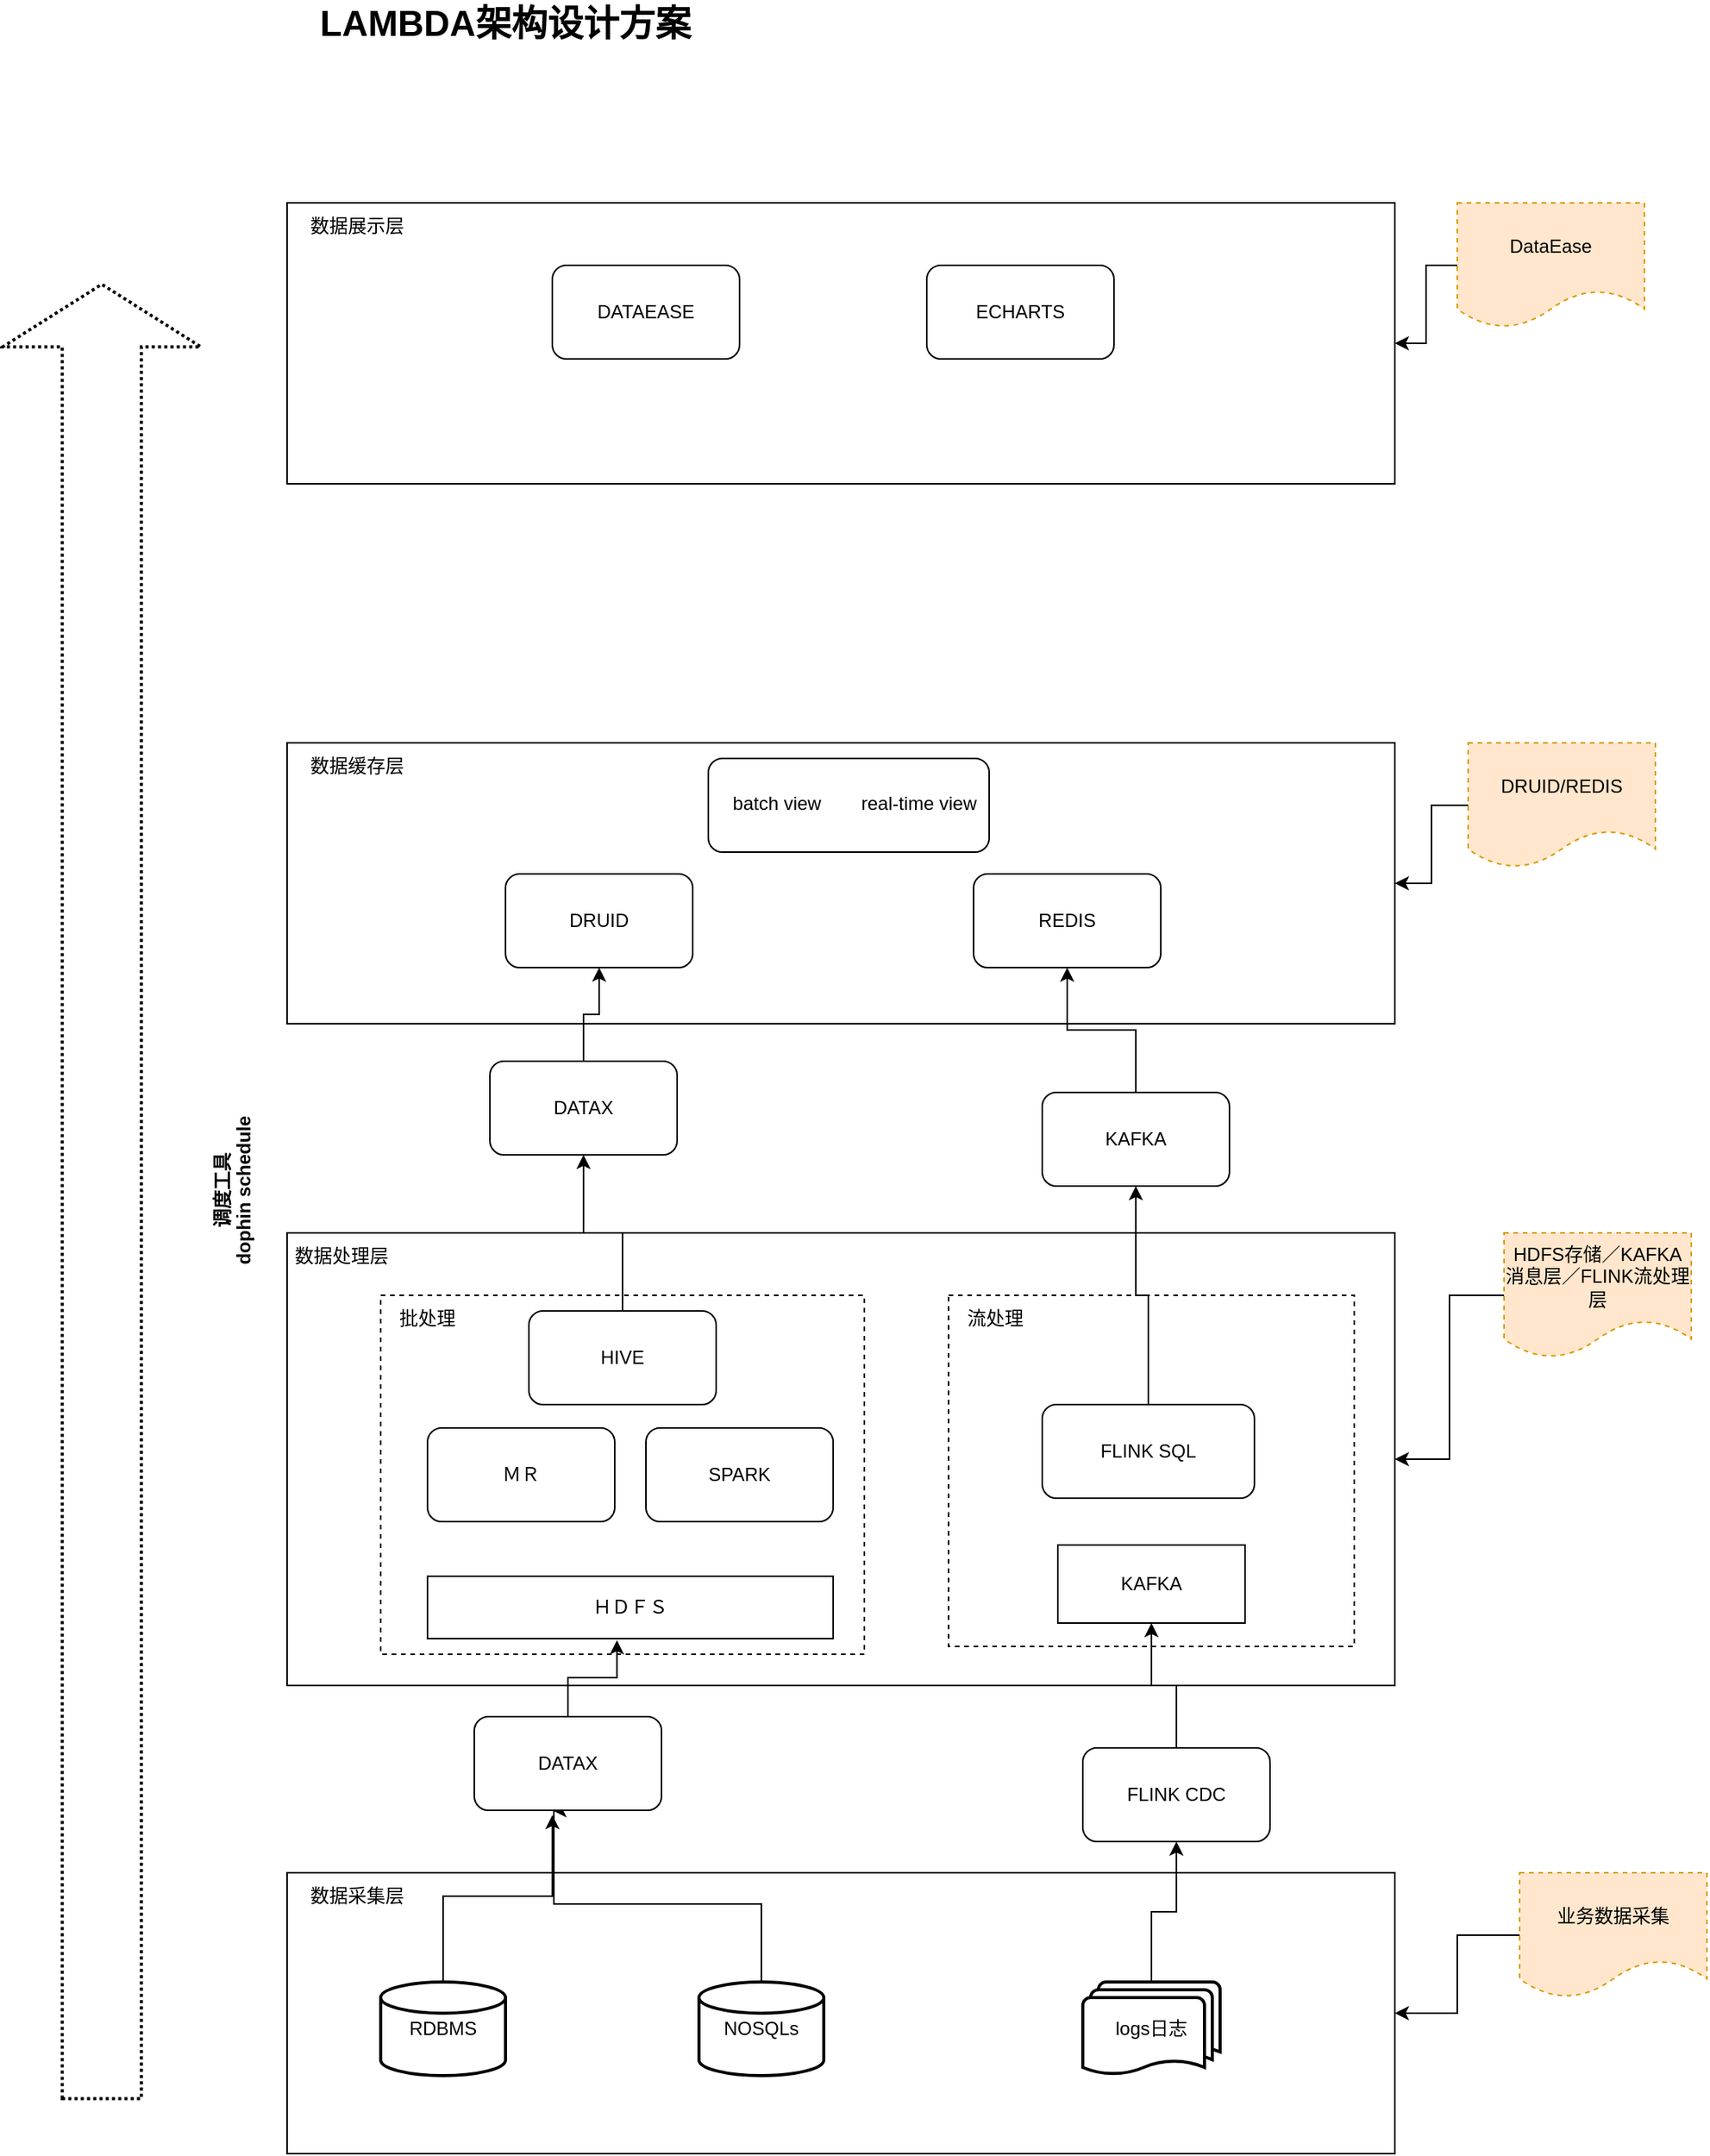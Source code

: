 <mxfile version="24.0.0" type="github" pages="3">
  <diagram name="labmda架构" id="hacYPbp8Z5PB7qih_abq">
    <mxGraphModel dx="2893" dy="2314" grid="1" gridSize="10" guides="1" tooltips="1" connect="1" arrows="1" fold="1" page="1" pageScale="1" pageWidth="827" pageHeight="1169" math="0" shadow="0">
      <root>
        <mxCell id="0" />
        <mxCell id="1" parent="0" />
        <mxCell id="uAm6pVi8uM0xlMwpX-Ed-3" value="" style="rounded=0;whiteSpace=wrap;html=1;" parent="1" vertex="1">
          <mxGeometry x="70" y="140" width="710" height="180" as="geometry" />
        </mxCell>
        <mxCell id="uAm6pVi8uM0xlMwpX-Ed-4" value="数据采集层" style="text;html=1;strokeColor=none;fillColor=none;align=center;verticalAlign=middle;whiteSpace=wrap;rounded=0;" parent="1" vertex="1">
          <mxGeometry x="70" y="140" width="90" height="30" as="geometry" />
        </mxCell>
        <mxCell id="uAm6pVi8uM0xlMwpX-Ed-5" value="" style="rounded=0;whiteSpace=wrap;html=1;" parent="1" vertex="1">
          <mxGeometry x="70" y="-270" width="710" height="290" as="geometry" />
        </mxCell>
        <mxCell id="uAm6pVi8uM0xlMwpX-Ed-6" value="数据处理层" style="text;html=1;strokeColor=none;fillColor=none;align=center;verticalAlign=middle;whiteSpace=wrap;rounded=0;" parent="1" vertex="1">
          <mxGeometry x="40" y="-270" width="130" height="30" as="geometry" />
        </mxCell>
        <mxCell id="uAm6pVi8uM0xlMwpX-Ed-7" value="" style="rounded=0;whiteSpace=wrap;html=1;" parent="1" vertex="1">
          <mxGeometry x="70" y="-584" width="710" height="180" as="geometry" />
        </mxCell>
        <mxCell id="uAm6pVi8uM0xlMwpX-Ed-8" value="数据缓存层" style="text;html=1;strokeColor=none;fillColor=none;align=center;verticalAlign=middle;whiteSpace=wrap;rounded=0;" parent="1" vertex="1">
          <mxGeometry x="70" y="-584" width="90" height="30" as="geometry" />
        </mxCell>
        <mxCell id="uAm6pVi8uM0xlMwpX-Ed-9" value="" style="rounded=0;whiteSpace=wrap;html=1;" parent="1" vertex="1">
          <mxGeometry x="70" y="-930" width="710" height="180" as="geometry" />
        </mxCell>
        <mxCell id="uAm6pVi8uM0xlMwpX-Ed-10" value="数据展示层" style="text;html=1;strokeColor=none;fillColor=none;align=center;verticalAlign=middle;whiteSpace=wrap;rounded=0;" parent="1" vertex="1">
          <mxGeometry x="70" y="-930" width="90" height="30" as="geometry" />
        </mxCell>
        <mxCell id="uAm6pVi8uM0xlMwpX-Ed-11" value="RDBMS" style="strokeWidth=2;html=1;shape=mxgraph.flowchart.database;whiteSpace=wrap;" parent="1" vertex="1">
          <mxGeometry x="130" y="210" width="80" height="60" as="geometry" />
        </mxCell>
        <mxCell id="uAm6pVi8uM0xlMwpX-Ed-27" style="edgeStyle=orthogonalEdgeStyle;rounded=0;orthogonalLoop=1;jettySize=auto;html=1;" parent="1" source="uAm6pVi8uM0xlMwpX-Ed-12" edge="1">
          <mxGeometry relative="1" as="geometry">
            <mxPoint x="240" y="100" as="targetPoint" />
            <Array as="points">
              <mxPoint x="374" y="160" />
              <mxPoint x="241" y="160" />
            </Array>
          </mxGeometry>
        </mxCell>
        <mxCell id="uAm6pVi8uM0xlMwpX-Ed-12" value="NOSQLs" style="strokeWidth=2;html=1;shape=mxgraph.flowchart.database;whiteSpace=wrap;" parent="1" vertex="1">
          <mxGeometry x="334" y="210" width="80" height="60" as="geometry" />
        </mxCell>
        <mxCell id="uAm6pVi8uM0xlMwpX-Ed-38" style="edgeStyle=orthogonalEdgeStyle;rounded=0;orthogonalLoop=1;jettySize=auto;html=1;entryX=0.5;entryY=1;entryDx=0;entryDy=0;" parent="1" source="uAm6pVi8uM0xlMwpX-Ed-14" target="uAm6pVi8uM0xlMwpX-Ed-37" edge="1">
          <mxGeometry relative="1" as="geometry" />
        </mxCell>
        <mxCell id="uAm6pVi8uM0xlMwpX-Ed-14" value="logs日志" style="strokeWidth=2;html=1;shape=mxgraph.flowchart.multi-document;whiteSpace=wrap;" parent="1" vertex="1">
          <mxGeometry x="580" y="210" width="88" height="60" as="geometry" />
        </mxCell>
        <mxCell id="uAm6pVi8uM0xlMwpX-Ed-16" value="" style="edgeStyle=orthogonalEdgeStyle;rounded=0;orthogonalLoop=1;jettySize=auto;html=1;" parent="1" source="uAm6pVi8uM0xlMwpX-Ed-15" target="uAm6pVi8uM0xlMwpX-Ed-3" edge="1">
          <mxGeometry relative="1" as="geometry" />
        </mxCell>
        <mxCell id="uAm6pVi8uM0xlMwpX-Ed-15" value="业务数据采集" style="shape=document;whiteSpace=wrap;html=1;boundedLbl=1;fillColor=#ffe6cc;strokeColor=#d79b00;dashed=1;" parent="1" vertex="1">
          <mxGeometry x="860" y="140" width="120" height="80" as="geometry" />
        </mxCell>
        <mxCell id="uAm6pVi8uM0xlMwpX-Ed-18" value="" style="edgeStyle=orthogonalEdgeStyle;rounded=0;orthogonalLoop=1;jettySize=auto;html=1;" parent="1" source="uAm6pVi8uM0xlMwpX-Ed-17" target="uAm6pVi8uM0xlMwpX-Ed-5" edge="1">
          <mxGeometry relative="1" as="geometry" />
        </mxCell>
        <mxCell id="uAm6pVi8uM0xlMwpX-Ed-17" value="HDFS存储／KAFKA消息层／FLINK流处理层" style="shape=document;whiteSpace=wrap;html=1;boundedLbl=1;fillColor=#ffe6cc;strokeColor=#d79b00;dashed=1;" parent="1" vertex="1">
          <mxGeometry x="850" y="-270" width="120" height="80" as="geometry" />
        </mxCell>
        <mxCell id="uAm6pVi8uM0xlMwpX-Ed-20" value="" style="edgeStyle=orthogonalEdgeStyle;rounded=0;orthogonalLoop=1;jettySize=auto;html=1;" parent="1" source="uAm6pVi8uM0xlMwpX-Ed-19" target="uAm6pVi8uM0xlMwpX-Ed-7" edge="1">
          <mxGeometry relative="1" as="geometry" />
        </mxCell>
        <mxCell id="uAm6pVi8uM0xlMwpX-Ed-19" value="DRUID/REDIS" style="shape=document;whiteSpace=wrap;html=1;boundedLbl=1;fillColor=#ffe6cc;strokeColor=#d79b00;dashed=1;" parent="1" vertex="1">
          <mxGeometry x="827" y="-584" width="120" height="80" as="geometry" />
        </mxCell>
        <mxCell id="uAm6pVi8uM0xlMwpX-Ed-22" value="" style="edgeStyle=orthogonalEdgeStyle;rounded=0;orthogonalLoop=1;jettySize=auto;html=1;" parent="1" source="uAm6pVi8uM0xlMwpX-Ed-21" target="uAm6pVi8uM0xlMwpX-Ed-9" edge="1">
          <mxGeometry relative="1" as="geometry" />
        </mxCell>
        <mxCell id="uAm6pVi8uM0xlMwpX-Ed-21" value="DataEase" style="shape=document;whiteSpace=wrap;html=1;boundedLbl=1;fillColor=#ffe6cc;strokeColor=#d79b00;dashed=1;" parent="1" vertex="1">
          <mxGeometry x="820" y="-930" width="120" height="80" as="geometry" />
        </mxCell>
        <mxCell id="uAm6pVi8uM0xlMwpX-Ed-24" value="DATAX" style="rounded=1;whiteSpace=wrap;html=1;" parent="1" vertex="1">
          <mxGeometry x="190" y="40" width="120" height="60" as="geometry" />
        </mxCell>
        <mxCell id="uAm6pVi8uM0xlMwpX-Ed-26" style="edgeStyle=orthogonalEdgeStyle;rounded=0;orthogonalLoop=1;jettySize=auto;html=1;entryX=0.417;entryY=1.05;entryDx=0;entryDy=0;entryPerimeter=0;" parent="1" source="uAm6pVi8uM0xlMwpX-Ed-11" target="uAm6pVi8uM0xlMwpX-Ed-24" edge="1">
          <mxGeometry relative="1" as="geometry" />
        </mxCell>
        <mxCell id="uAm6pVi8uM0xlMwpX-Ed-29" value="" style="rounded=0;whiteSpace=wrap;html=1;dashed=1;" parent="1" vertex="1">
          <mxGeometry x="130" y="-230" width="310" height="230" as="geometry" />
        </mxCell>
        <mxCell id="uAm6pVi8uM0xlMwpX-Ed-30" value="批处理" style="text;html=1;strokeColor=none;fillColor=none;align=center;verticalAlign=middle;whiteSpace=wrap;rounded=0;" parent="1" vertex="1">
          <mxGeometry x="130" y="-230" width="60" height="30" as="geometry" />
        </mxCell>
        <mxCell id="uAm6pVi8uM0xlMwpX-Ed-31" value="" style="rounded=0;whiteSpace=wrap;html=1;dashed=1;" parent="1" vertex="1">
          <mxGeometry x="494" y="-230" width="260" height="225" as="geometry" />
        </mxCell>
        <mxCell id="uAm6pVi8uM0xlMwpX-Ed-32" value="流处理" style="text;html=1;strokeColor=none;fillColor=none;align=center;verticalAlign=middle;whiteSpace=wrap;rounded=0;" parent="1" vertex="1">
          <mxGeometry x="494" y="-230" width="60" height="30" as="geometry" />
        </mxCell>
        <mxCell id="uAm6pVi8uM0xlMwpX-Ed-33" value="ＨＤＦＳ" style="rounded=0;whiteSpace=wrap;html=1;" parent="1" vertex="1">
          <mxGeometry x="160" y="-50" width="260" height="40" as="geometry" />
        </mxCell>
        <mxCell id="uAm6pVi8uM0xlMwpX-Ed-34" value="ＭＲ" style="rounded=1;whiteSpace=wrap;html=1;" parent="1" vertex="1">
          <mxGeometry x="160" y="-145" width="120" height="60" as="geometry" />
        </mxCell>
        <mxCell id="uAm6pVi8uM0xlMwpX-Ed-35" value="SPARK" style="rounded=1;whiteSpace=wrap;html=1;" parent="1" vertex="1">
          <mxGeometry x="300" y="-145" width="120" height="60" as="geometry" />
        </mxCell>
        <mxCell id="uAm6pVi8uM0xlMwpX-Ed-36" style="edgeStyle=orthogonalEdgeStyle;rounded=0;orthogonalLoop=1;jettySize=auto;html=1;entryX=0.467;entryY=1.025;entryDx=0;entryDy=0;entryPerimeter=0;" parent="1" source="uAm6pVi8uM0xlMwpX-Ed-24" target="uAm6pVi8uM0xlMwpX-Ed-33" edge="1">
          <mxGeometry relative="1" as="geometry" />
        </mxCell>
        <mxCell id="uAm6pVi8uM0xlMwpX-Ed-40" style="edgeStyle=orthogonalEdgeStyle;rounded=0;orthogonalLoop=1;jettySize=auto;html=1;" parent="1" source="uAm6pVi8uM0xlMwpX-Ed-37" target="uAm6pVi8uM0xlMwpX-Ed-39" edge="1">
          <mxGeometry relative="1" as="geometry" />
        </mxCell>
        <mxCell id="uAm6pVi8uM0xlMwpX-Ed-37" value="FLINK CDC" style="rounded=1;whiteSpace=wrap;html=1;" parent="1" vertex="1">
          <mxGeometry x="580" y="60" width="120" height="60" as="geometry" />
        </mxCell>
        <mxCell id="uAm6pVi8uM0xlMwpX-Ed-39" value="KAFKA" style="rounded=0;whiteSpace=wrap;html=1;" parent="1" vertex="1">
          <mxGeometry x="564" y="-70" width="120" height="50" as="geometry" />
        </mxCell>
        <mxCell id="uAm6pVi8uM0xlMwpX-Ed-52" style="edgeStyle=orthogonalEdgeStyle;rounded=0;orthogonalLoop=1;jettySize=auto;html=1;entryX=0.5;entryY=1;entryDx=0;entryDy=0;" parent="1" source="uAm6pVi8uM0xlMwpX-Ed-42" target="uAm6pVi8uM0xlMwpX-Ed-51" edge="1">
          <mxGeometry relative="1" as="geometry" />
        </mxCell>
        <mxCell id="uAm6pVi8uM0xlMwpX-Ed-42" value="FLINK SQL" style="rounded=1;whiteSpace=wrap;html=1;" parent="1" vertex="1">
          <mxGeometry x="554" y="-160" width="136" height="60" as="geometry" />
        </mxCell>
        <mxCell id="uAm6pVi8uM0xlMwpX-Ed-43" value="LAMBDA架构设计方案" style="text;html=1;strokeColor=none;fillColor=none;align=center;verticalAlign=middle;whiteSpace=wrap;rounded=0;fontSize=23;fontStyle=1" parent="1" vertex="1">
          <mxGeometry x="70" y="-1060" width="280" height="30" as="geometry" />
        </mxCell>
        <mxCell id="uAm6pVi8uM0xlMwpX-Ed-45" value="&lt;b&gt;调度工具&lt;br&gt;dophin schedule&lt;/b&gt;" style="verticalLabelPosition=bottom;verticalAlign=top;html=1;strokeWidth=2;shape=mxgraph.arrows2.arrow;dy=0.6;dx=40;notch=0;rotation=-90;dashed=1;dashPattern=1 1;" parent="1" vertex="1">
          <mxGeometry x="-630" y="-360" width="1162.5" height="126.88" as="geometry" />
        </mxCell>
        <mxCell id="uAm6pVi8uM0xlMwpX-Ed-55" style="edgeStyle=orthogonalEdgeStyle;rounded=0;orthogonalLoop=1;jettySize=auto;html=1;entryX=0.5;entryY=1;entryDx=0;entryDy=0;" parent="1" source="uAm6pVi8uM0xlMwpX-Ed-46" target="uAm6pVi8uM0xlMwpX-Ed-54" edge="1">
          <mxGeometry relative="1" as="geometry" />
        </mxCell>
        <mxCell id="uAm6pVi8uM0xlMwpX-Ed-46" value="HIVE" style="rounded=1;whiteSpace=wrap;html=1;" parent="1" vertex="1">
          <mxGeometry x="225" y="-220" width="120" height="60" as="geometry" />
        </mxCell>
        <mxCell id="uAm6pVi8uM0xlMwpX-Ed-47" value="DRUID" style="rounded=1;whiteSpace=wrap;html=1;" parent="1" vertex="1">
          <mxGeometry x="210" y="-500" width="120" height="60" as="geometry" />
        </mxCell>
        <mxCell id="uAm6pVi8uM0xlMwpX-Ed-48" value="REDIS" style="rounded=1;whiteSpace=wrap;html=1;" parent="1" vertex="1">
          <mxGeometry x="510" y="-500" width="120" height="60" as="geometry" />
        </mxCell>
        <mxCell id="uAm6pVi8uM0xlMwpX-Ed-53" style="edgeStyle=orthogonalEdgeStyle;rounded=0;orthogonalLoop=1;jettySize=auto;html=1;entryX=0.5;entryY=1;entryDx=0;entryDy=0;" parent="1" source="uAm6pVi8uM0xlMwpX-Ed-51" target="uAm6pVi8uM0xlMwpX-Ed-48" edge="1">
          <mxGeometry relative="1" as="geometry" />
        </mxCell>
        <mxCell id="uAm6pVi8uM0xlMwpX-Ed-51" value="KAFKA" style="rounded=1;whiteSpace=wrap;html=1;" parent="1" vertex="1">
          <mxGeometry x="554" y="-360" width="120" height="60" as="geometry" />
        </mxCell>
        <mxCell id="uAm6pVi8uM0xlMwpX-Ed-56" style="edgeStyle=orthogonalEdgeStyle;rounded=0;orthogonalLoop=1;jettySize=auto;html=1;" parent="1" source="uAm6pVi8uM0xlMwpX-Ed-54" target="uAm6pVi8uM0xlMwpX-Ed-47" edge="1">
          <mxGeometry relative="1" as="geometry" />
        </mxCell>
        <mxCell id="uAm6pVi8uM0xlMwpX-Ed-54" value="DATAX" style="rounded=1;whiteSpace=wrap;html=1;" parent="1" vertex="1">
          <mxGeometry x="200" y="-380" width="120" height="60" as="geometry" />
        </mxCell>
        <mxCell id="uAm6pVi8uM0xlMwpX-Ed-57" value="DATAEASE" style="rounded=1;whiteSpace=wrap;html=1;" parent="1" vertex="1">
          <mxGeometry x="240" y="-890" width="120" height="60" as="geometry" />
        </mxCell>
        <mxCell id="uAm6pVi8uM0xlMwpX-Ed-58" value="ECHARTS" style="rounded=1;whiteSpace=wrap;html=1;" parent="1" vertex="1">
          <mxGeometry x="480" y="-890" width="120" height="60" as="geometry" />
        </mxCell>
        <mxCell id="uAm6pVi8uM0xlMwpX-Ed-60" value="" style="rounded=1;whiteSpace=wrap;html=1;" parent="1" vertex="1">
          <mxGeometry x="340" y="-574" width="180" height="60" as="geometry" />
        </mxCell>
        <mxCell id="uAm6pVi8uM0xlMwpX-Ed-61" value="batch view" style="text;html=1;strokeColor=none;fillColor=none;align=center;verticalAlign=middle;whiteSpace=wrap;rounded=0;" parent="1" vertex="1">
          <mxGeometry x="354" y="-560" width="60" height="30" as="geometry" />
        </mxCell>
        <mxCell id="uAm6pVi8uM0xlMwpX-Ed-62" value="real-time view" style="text;html=1;strokeColor=none;fillColor=none;align=center;verticalAlign=middle;whiteSpace=wrap;rounded=0;" parent="1" vertex="1">
          <mxGeometry x="430" y="-560" width="90" height="30" as="geometry" />
        </mxCell>
      </root>
    </mxGraphModel>
  </diagram>
  <diagram id="CpzdrKV8AHTsakq4pHav" name="KAPPA架构">
    <mxGraphModel dx="2893" dy="2314" grid="1" gridSize="10" guides="1" tooltips="1" connect="1" arrows="1" fold="1" page="1" pageScale="1" pageWidth="827" pageHeight="1169" math="0" shadow="0">
      <root>
        <mxCell id="0" />
        <mxCell id="1" parent="0" />
        <mxCell id="zXVyAXyblHyRPEYecnmo-1" value="" style="rounded=0;whiteSpace=wrap;html=1;" parent="1" vertex="1">
          <mxGeometry x="59" y="870" width="710" height="180" as="geometry" />
        </mxCell>
        <mxCell id="zXVyAXyblHyRPEYecnmo-2" value="数据采集层" style="text;html=1;strokeColor=none;fillColor=none;align=center;verticalAlign=middle;whiteSpace=wrap;rounded=0;" parent="1" vertex="1">
          <mxGeometry x="59" y="870" width="90" height="30" as="geometry" />
        </mxCell>
        <mxCell id="zXVyAXyblHyRPEYecnmo-3" value="RDBMS" style="strokeWidth=2;html=1;shape=mxgraph.flowchart.database;whiteSpace=wrap;" parent="1" vertex="1">
          <mxGeometry x="119" y="940" width="80" height="60" as="geometry" />
        </mxCell>
        <mxCell id="zXVyAXyblHyRPEYecnmo-4" value="NOSQLs" style="strokeWidth=2;html=1;shape=mxgraph.flowchart.database;whiteSpace=wrap;" parent="1" vertex="1">
          <mxGeometry x="323" y="940" width="80" height="60" as="geometry" />
        </mxCell>
        <mxCell id="zXVyAXyblHyRPEYecnmo-5" value="logs日志" style="strokeWidth=2;html=1;shape=mxgraph.flowchart.multi-document;whiteSpace=wrap;" parent="1" vertex="1">
          <mxGeometry x="510" y="940" width="88" height="60" as="geometry" />
        </mxCell>
        <mxCell id="zXVyAXyblHyRPEYecnmo-6" value="爬虫数据" style="shape=document;whiteSpace=wrap;html=1;boundedLbl=1;" parent="1" vertex="1">
          <mxGeometry x="660" y="940" width="90" height="60" as="geometry" />
        </mxCell>
        <mxCell id="zXVyAXyblHyRPEYecnmo-7" value="" style="rounded=0;whiteSpace=wrap;html=1;" parent="1" vertex="1">
          <mxGeometry x="68" y="490" width="692" height="190" as="geometry" />
        </mxCell>
        <mxCell id="zXVyAXyblHyRPEYecnmo-8" value="数据处理层" style="text;html=1;strokeColor=none;fillColor=none;align=center;verticalAlign=middle;whiteSpace=wrap;rounded=0;" parent="1" vertex="1">
          <mxGeometry x="59" y="490" width="90" height="30" as="geometry" />
        </mxCell>
        <mxCell id="zXVyAXyblHyRPEYecnmo-9" value="KAFKA" style="rounded=1;whiteSpace=wrap;html=1;" parent="1" vertex="1">
          <mxGeometry x="189" y="520" width="120" height="130" as="geometry" />
        </mxCell>
        <mxCell id="zXVyAXyblHyRPEYecnmo-10" value="FLINK" style="rounded=1;whiteSpace=wrap;html=1;" parent="1" vertex="1">
          <mxGeometry x="490" y="520" width="120" height="130" as="geometry" />
        </mxCell>
        <mxCell id="zXVyAXyblHyRPEYecnmo-19" style="edgeStyle=orthogonalEdgeStyle;rounded=0;orthogonalLoop=1;jettySize=auto;html=1;" parent="1" source="zXVyAXyblHyRPEYecnmo-12" target="zXVyAXyblHyRPEYecnmo-9" edge="1">
          <mxGeometry relative="1" as="geometry" />
        </mxCell>
        <mxCell id="zXVyAXyblHyRPEYecnmo-12" value="" style="rounded=1;whiteSpace=wrap;html=1;" parent="1" vertex="1">
          <mxGeometry x="220" y="730" width="390" height="70" as="geometry" />
        </mxCell>
        <mxCell id="zXVyAXyblHyRPEYecnmo-14" value="FLUME" style="rounded=1;whiteSpace=wrap;html=1;" parent="1" vertex="1">
          <mxGeometry x="303" y="737.5" width="100" height="55" as="geometry" />
        </mxCell>
        <mxCell id="zXVyAXyblHyRPEYecnmo-15" value="KETTLE" style="rounded=1;whiteSpace=wrap;html=1;" parent="1" vertex="1">
          <mxGeometry x="460" y="737.5" width="100" height="55" as="geometry" />
        </mxCell>
        <mxCell id="zXVyAXyblHyRPEYecnmo-21" value="ETL工具" style="text;html=1;strokeColor=none;fillColor=none;align=center;verticalAlign=middle;whiteSpace=wrap;rounded=0;" parent="1" vertex="1">
          <mxGeometry x="219" y="730" width="60" height="30" as="geometry" />
        </mxCell>
        <mxCell id="zXVyAXyblHyRPEYecnmo-29" value="" style="html=1;shadow=0;dashed=0;align=center;verticalAlign=middle;shape=mxgraph.arrows2.arrow;dy=0.6;dx=40;notch=0;" parent="1" vertex="1">
          <mxGeometry x="340" y="540" width="110" height="30" as="geometry" />
        </mxCell>
        <mxCell id="zXVyAXyblHyRPEYecnmo-31" value="" style="html=1;shadow=0;dashed=0;align=center;verticalAlign=middle;shape=mxgraph.arrows2.arrow;dy=0.6;dx=40;flipH=1;notch=0;" parent="1" vertex="1">
          <mxGeometry x="340" y="590" width="110" height="30" as="geometry" />
        </mxCell>
        <mxCell id="zXVyAXyblHyRPEYecnmo-32" value="数据读取" style="text;html=1;strokeColor=none;fillColor=none;align=center;verticalAlign=middle;whiteSpace=wrap;rounded=0;" parent="1" vertex="1">
          <mxGeometry x="354" y="520" width="60" height="30" as="geometry" />
        </mxCell>
        <mxCell id="zXVyAXyblHyRPEYecnmo-33" value="数据写回" style="text;html=1;strokeColor=none;fillColor=none;align=center;verticalAlign=middle;whiteSpace=wrap;rounded=0;" parent="1" vertex="1">
          <mxGeometry x="354" y="620" width="60" height="30" as="geometry" />
        </mxCell>
        <mxCell id="zXVyAXyblHyRPEYecnmo-34" value="" style="rounded=0;whiteSpace=wrap;html=1;" parent="1" vertex="1">
          <mxGeometry x="77" y="170" width="692" height="190" as="geometry" />
        </mxCell>
        <mxCell id="zXVyAXyblHyRPEYecnmo-35" value="elasticsearch" style="rounded=1;whiteSpace=wrap;html=1;" parent="1" vertex="1">
          <mxGeometry x="264" y="235" width="240" height="60" as="geometry" />
        </mxCell>
        <mxCell id="l_Nt3hFmy8u5AF4faHjw-1" value="数据缓存层" style="text;html=1;strokeColor=none;fillColor=none;align=center;verticalAlign=middle;whiteSpace=wrap;rounded=0;" parent="1" vertex="1">
          <mxGeometry x="68" y="170" width="90" height="30" as="geometry" />
        </mxCell>
        <mxCell id="l_Nt3hFmy8u5AF4faHjw-2" value="" style="rounded=0;whiteSpace=wrap;html=1;" parent="1" vertex="1">
          <mxGeometry x="77" y="-110" width="692" height="190" as="geometry" />
        </mxCell>
        <mxCell id="l_Nt3hFmy8u5AF4faHjw-3" value="kibana" style="rounded=1;whiteSpace=wrap;html=1;" parent="1" vertex="1">
          <mxGeometry x="199" y="-60" width="166" height="60" as="geometry" />
        </mxCell>
        <mxCell id="l_Nt3hFmy8u5AF4faHjw-4" value="echarts" style="rounded=1;whiteSpace=wrap;html=1;" parent="1" vertex="1">
          <mxGeometry x="450" y="-60" width="166" height="60" as="geometry" />
        </mxCell>
        <mxCell id="l_Nt3hFmy8u5AF4faHjw-5" value="数据展示层" style="text;html=1;strokeColor=none;fillColor=none;align=center;verticalAlign=middle;whiteSpace=wrap;rounded=0;" parent="1" vertex="1">
          <mxGeometry x="68" y="-110" width="90" height="30" as="geometry" />
        </mxCell>
        <mxCell id="0iYbYG8mRZifD_4unRwe-1" value="&lt;b&gt;调度工具&lt;br&gt;dophin schedule&lt;/b&gt;" style="verticalLabelPosition=bottom;verticalAlign=top;html=1;strokeWidth=2;shape=mxgraph.arrows2.arrow;dy=0.6;dx=40;notch=0;rotation=-90;dashed=1;dashPattern=1 1;" parent="1" vertex="1">
          <mxGeometry x="-640" y="423.12" width="1162.5" height="126.88" as="geometry" />
        </mxCell>
        <mxCell id="rN6yNCnYF13_nZoXJXMP-2" style="edgeStyle=orthogonalEdgeStyle;rounded=0;orthogonalLoop=1;jettySize=auto;html=1;" parent="1" source="rN6yNCnYF13_nZoXJXMP-1" target="zXVyAXyblHyRPEYecnmo-7" edge="1">
          <mxGeometry relative="1" as="geometry" />
        </mxCell>
        <mxCell id="rN6yNCnYF13_nZoXJXMP-1" value="kafka承担数据缓储与传输工作" style="shape=document;whiteSpace=wrap;html=1;boundedLbl=1;fillColor=#ffe6cc;strokeColor=#d79b00;dashed=1;" parent="1" vertex="1">
          <mxGeometry x="860" y="490" width="120" height="80" as="geometry" />
        </mxCell>
        <mxCell id="rN6yNCnYF13_nZoXJXMP-3" style="edgeStyle=orthogonalEdgeStyle;rounded=0;orthogonalLoop=1;jettySize=auto;html=1;entryX=0.5;entryY=1;entryDx=0;entryDy=0;" parent="1" source="zXVyAXyblHyRPEYecnmo-9" target="zXVyAXyblHyRPEYecnmo-35" edge="1">
          <mxGeometry relative="1" as="geometry" />
        </mxCell>
        <mxCell id="zXVyAXyblHyRPEYecnmo-18" style="edgeStyle=orthogonalEdgeStyle;rounded=0;orthogonalLoop=1;jettySize=auto;html=1;entryX=0.25;entryY=1;entryDx=0;entryDy=0;" parent="1" source="zXVyAXyblHyRPEYecnmo-6" target="zXVyAXyblHyRPEYecnmo-15" edge="1">
          <mxGeometry relative="1" as="geometry">
            <Array as="points">
              <mxPoint x="705" y="840" />
              <mxPoint x="495" y="840" />
              <mxPoint x="495" y="793" />
            </Array>
          </mxGeometry>
        </mxCell>
        <mxCell id="zXVyAXyblHyRPEYecnmo-17" style="edgeStyle=orthogonalEdgeStyle;rounded=0;orthogonalLoop=1;jettySize=auto;html=1;" parent="1" source="zXVyAXyblHyRPEYecnmo-5" target="zXVyAXyblHyRPEYecnmo-14" edge="1">
          <mxGeometry relative="1" as="geometry">
            <Array as="points">
              <mxPoint x="554" y="840" />
              <mxPoint x="310" y="840" />
            </Array>
          </mxGeometry>
        </mxCell>
        <mxCell id="dqPUyIby3liqvAPdpa5T-1" value="KAPPA架构设计方案" style="text;html=1;strokeColor=none;fillColor=none;align=center;verticalAlign=middle;whiteSpace=wrap;rounded=0;fontSize=23;fontStyle=1" parent="1" vertex="1">
          <mxGeometry x="-122" y="-230" width="280" height="30" as="geometry" />
        </mxCell>
      </root>
    </mxGraphModel>
  </diagram>
  <diagram id="AX_K93Jk-BWowaaUOcZa" name="大数据(3.1)">
    <mxGraphModel dx="2175" dy="36" grid="1" gridSize="10" guides="1" tooltips="1" connect="1" arrows="1" fold="1" page="1" pageScale="1" pageWidth="827" pageHeight="1169" math="0" shadow="0">
      <root>
        <mxCell id="0" />
        <mxCell id="1" parent="0" />
        <mxCell id="3t9kHnDplGRUvFMaeCjy-1" value="云原生　k8s/openstacks" style="rounded=0;whiteSpace=wrap;html=1;fontStyle=1" parent="1" vertex="1">
          <mxGeometry x="180" y="2190" width="950" height="70" as="geometry" />
        </mxCell>
        <mxCell id="3t9kHnDplGRUvFMaeCjy-2" value="" style="rounded=0;whiteSpace=wrap;html=1;" parent="1" vertex="1">
          <mxGeometry x="180" y="1950" width="950" height="240" as="geometry" />
        </mxCell>
        <mxCell id="5XJFmidf_HWh2HIQSmGv-4" value="" style="edgeStyle=orthogonalEdgeStyle;rounded=0;orthogonalLoop=1;jettySize=auto;html=1;" edge="1" parent="1" source="3t9kHnDplGRUvFMaeCjy-4" target="bTf9pEdzJQP6PzZufypC-24">
          <mxGeometry relative="1" as="geometry" />
        </mxCell>
        <mxCell id="3t9kHnDplGRUvFMaeCjy-4" value="&lt;b&gt;业务数据&lt;br&gt;&lt;/b&gt;kafka topic&lt;br&gt;接口调用&lt;br&gt;爬虫" style="rounded=0;whiteSpace=wrap;html=1;fillColor=#d5e8d4;strokeColor=#82b366;" parent="1" vertex="1">
          <mxGeometry x="510" y="2060" width="270" height="120" as="geometry" />
        </mxCell>
        <mxCell id="bTf9pEdzJQP6PzZufypC-1" value="数据采集" style="text;html=1;strokeColor=none;fillColor=none;align=center;verticalAlign=middle;whiteSpace=wrap;rounded=0;" parent="1" vertex="1">
          <mxGeometry x="200" y="1990" width="60" height="30" as="geometry" />
        </mxCell>
        <mxCell id="m2n2wPJrPo6TRIp0BLTE-15" style="edgeStyle=orthogonalEdgeStyle;rounded=0;orthogonalLoop=1;jettySize=auto;html=1;entryX=0.75;entryY=1;entryDx=0;entryDy=0;" parent="1" source="3t9kHnDplGRUvFMaeCjy-2" target="m2n2wPJrPo6TRIp0BLTE-14" edge="1">
          <mxGeometry relative="1" as="geometry" />
        </mxCell>
        <mxCell id="5XJFmidf_HWh2HIQSmGv-1" style="edgeStyle=orthogonalEdgeStyle;rounded=0;orthogonalLoop=1;jettySize=auto;html=1;entryX=1;entryY=0.5;entryDx=0;entryDy=0;exitX=1;exitY=0.5;exitDx=0;exitDy=0;" edge="1" parent="1" source="bTf9pEdzJQP6PzZufypC-2" target="bTf9pEdzJQP6PzZufypC-24">
          <mxGeometry relative="1" as="geometry" />
        </mxCell>
        <mxCell id="bTf9pEdzJQP6PzZufypC-2" value="&lt;b&gt;监控数据&lt;/b&gt;&lt;br&gt;日志采集工具(filebeat/flume)" style="rounded=0;whiteSpace=wrap;html=1;fillColor=#fff2cc;strokeColor=#d6b656;" parent="1" vertex="1">
          <mxGeometry x="830" y="2060" width="260" height="120" as="geometry" />
        </mxCell>
        <mxCell id="bTf9pEdzJQP6PzZufypC-3" value="" style="rounded=0;whiteSpace=wrap;html=1;" parent="1" vertex="1">
          <mxGeometry x="180" y="1620" width="950" height="330" as="geometry" />
        </mxCell>
        <mxCell id="bTf9pEdzJQP6PzZufypC-9" value="数据处理" style="text;html=1;strokeColor=none;fillColor=none;align=center;verticalAlign=middle;whiteSpace=wrap;rounded=0;" parent="1" vertex="1">
          <mxGeometry x="190" y="1640" width="60" height="30" as="geometry" />
        </mxCell>
        <mxCell id="bTf9pEdzJQP6PzZufypC-29" style="edgeStyle=orthogonalEdgeStyle;rounded=0;orthogonalLoop=1;jettySize=auto;html=1;entryX=0.5;entryY=1;entryDx=0;entryDy=0;" parent="1" source="bTf9pEdzJQP6PzZufypC-24" target="bTf9pEdzJQP6PzZufypC-27" edge="1">
          <mxGeometry relative="1" as="geometry" />
        </mxCell>
        <mxCell id="bTf9pEdzJQP6PzZufypC-24" value="kafka" style="rounded=0;whiteSpace=wrap;html=1;" parent="1" vertex="1">
          <mxGeometry x="420" y="1970" width="580" height="60" as="geometry" />
        </mxCell>
        <mxCell id="bTf9pEdzJQP6PzZufypC-27" value="flume同步" style="rounded=0;whiteSpace=wrap;html=1;dashed=1;dashPattern=8 8;" parent="1" vertex="1">
          <mxGeometry x="475" y="1850" width="175" height="60" as="geometry" />
        </mxCell>
        <mxCell id="bTf9pEdzJQP6PzZufypC-28" value="" style="rounded=0;whiteSpace=wrap;html=1;dashed=1;" parent="1" vertex="1">
          <mxGeometry x="260" y="1650" width="320" height="180" as="geometry" />
        </mxCell>
        <mxCell id="bTf9pEdzJQP6PzZufypC-30" value="批处理" style="text;html=1;strokeColor=none;fillColor=none;align=center;verticalAlign=middle;whiteSpace=wrap;rounded=0;" parent="1" vertex="1">
          <mxGeometry x="260" y="1650" width="60" height="30" as="geometry" />
        </mxCell>
        <mxCell id="m2n2wPJrPo6TRIp0BLTE-5" style="edgeStyle=orthogonalEdgeStyle;rounded=0;orthogonalLoop=1;jettySize=auto;html=1;entryX=0.5;entryY=1;entryDx=0;entryDy=0;" parent="1" source="bTf9pEdzJQP6PzZufypC-31" target="m2n2wPJrPo6TRIp0BLTE-2" edge="1">
          <mxGeometry relative="1" as="geometry" />
        </mxCell>
        <mxCell id="bTf9pEdzJQP6PzZufypC-31" value="hdfs" style="rounded=1;whiteSpace=wrap;html=1;" parent="1" vertex="1">
          <mxGeometry x="324" y="1780" width="180" height="40" as="geometry" />
        </mxCell>
        <mxCell id="bTf9pEdzJQP6PzZufypC-34" style="edgeStyle=orthogonalEdgeStyle;rounded=0;orthogonalLoop=1;jettySize=auto;html=1;entryX=0.644;entryY=1;entryDx=0;entryDy=0;entryPerimeter=0;" parent="1" source="bTf9pEdzJQP6PzZufypC-27" target="bTf9pEdzJQP6PzZufypC-31" edge="1">
          <mxGeometry relative="1" as="geometry">
            <Array as="points">
              <mxPoint x="430" y="1880" />
              <mxPoint x="430" y="1830" />
              <mxPoint x="440" y="1830" />
            </Array>
          </mxGeometry>
        </mxCell>
        <mxCell id="m2n2wPJrPo6TRIp0BLTE-6" style="edgeStyle=orthogonalEdgeStyle;rounded=0;orthogonalLoop=1;jettySize=auto;html=1;dashed=1;" parent="1" source="m2n2wPJrPo6TRIp0BLTE-2" target="m2n2wPJrPo6TRIp0BLTE-4" edge="1">
          <mxGeometry relative="1" as="geometry" />
        </mxCell>
        <mxCell id="m2n2wPJrPo6TRIp0BLTE-2" value="spark" style="rounded=1;whiteSpace=wrap;html=1;" parent="1" vertex="1">
          <mxGeometry x="300" y="1700" width="96" height="40" as="geometry" />
        </mxCell>
        <mxCell id="m2n2wPJrPo6TRIp0BLTE-4" value="hive" style="rounded=1;whiteSpace=wrap;html=1;" parent="1" vertex="1">
          <mxGeometry x="440" y="1700" width="96" height="40" as="geometry" />
        </mxCell>
        <mxCell id="m2n2wPJrPo6TRIp0BLTE-7" value="" style="rounded=0;whiteSpace=wrap;html=1;dashed=1;" parent="1" vertex="1">
          <mxGeometry x="630" y="1650" width="320" height="180" as="geometry" />
        </mxCell>
        <mxCell id="m2n2wPJrPo6TRIp0BLTE-8" value="流处理" style="text;html=1;strokeColor=none;fillColor=none;align=center;verticalAlign=middle;whiteSpace=wrap;rounded=0;" parent="1" vertex="1">
          <mxGeometry x="650" y="1650" width="60" height="30" as="geometry" />
        </mxCell>
        <mxCell id="m2n2wPJrPo6TRIp0BLTE-9" value="" style="rounded=1;whiteSpace=wrap;html=1;" parent="1" vertex="1">
          <mxGeometry x="680" y="1680" width="230" height="130" as="geometry" />
        </mxCell>
        <mxCell id="m2n2wPJrPo6TRIp0BLTE-12" value="" style="rounded=0;whiteSpace=wrap;html=1;" parent="1" vertex="1">
          <mxGeometry x="180" y="1340" width="950" height="280" as="geometry" />
        </mxCell>
        <mxCell id="m2n2wPJrPo6TRIp0BLTE-13" value="数据服务" style="text;html=1;strokeColor=none;fillColor=none;align=center;verticalAlign=middle;whiteSpace=wrap;rounded=0;" parent="1" vertex="1">
          <mxGeometry x="200" y="1360" width="60" height="30" as="geometry" />
        </mxCell>
        <mxCell id="m2n2wPJrPo6TRIp0BLTE-19" value="" style="rounded=0;whiteSpace=wrap;html=1;dashed=1;" parent="1" vertex="1">
          <mxGeometry x="830" y="1370" width="280" height="230" as="geometry" />
        </mxCell>
        <mxCell id="m2n2wPJrPo6TRIp0BLTE-22" style="edgeStyle=orthogonalEdgeStyle;rounded=0;orthogonalLoop=1;jettySize=auto;html=1;" parent="1" source="m2n2wPJrPo6TRIp0BLTE-14" target="m2n2wPJrPo6TRIp0BLTE-21" edge="1">
          <mxGeometry relative="1" as="geometry" />
        </mxCell>
        <mxCell id="m2n2wPJrPo6TRIp0BLTE-14" value="ES" style="rounded=1;whiteSpace=wrap;html=1;" parent="1" vertex="1">
          <mxGeometry x="880" y="1510" width="170" height="60" as="geometry" />
        </mxCell>
        <mxCell id="m2n2wPJrPo6TRIp0BLTE-20" value="IT监控报表" style="text;html=1;strokeColor=none;fillColor=none;align=center;verticalAlign=middle;whiteSpace=wrap;rounded=0;" parent="1" vertex="1">
          <mxGeometry x="830" y="1370" width="80" height="30" as="geometry" />
        </mxCell>
        <mxCell id="m2n2wPJrPo6TRIp0BLTE-21" value="Kibana" style="rounded=1;whiteSpace=wrap;html=1;" parent="1" vertex="1">
          <mxGeometry x="880" y="1410" width="170" height="60" as="geometry" />
        </mxCell>
        <mxCell id="m2n2wPJrPo6TRIp0BLTE-23" value="" style="rounded=0;whiteSpace=wrap;html=1;dashed=1;" parent="1" vertex="1">
          <mxGeometry x="280" y="1370" width="520" height="230" as="geometry" />
        </mxCell>
        <mxCell id="m2n2wPJrPo6TRIp0BLTE-24" value="业务报表" style="text;html=1;strokeColor=none;fillColor=none;align=center;verticalAlign=middle;whiteSpace=wrap;rounded=0;" parent="1" vertex="1">
          <mxGeometry x="290" y="1380" width="60" height="30" as="geometry" />
        </mxCell>
        <mxCell id="NFaJer24nH353SV7NFJy-2" style="edgeStyle=orthogonalEdgeStyle;rounded=0;orthogonalLoop=1;jettySize=auto;html=1;" parent="1" source="m2n2wPJrPo6TRIp0BLTE-25" target="NFaJer24nH353SV7NFJy-1" edge="1">
          <mxGeometry relative="1" as="geometry" />
        </mxCell>
        <mxCell id="m2n2wPJrPo6TRIp0BLTE-25" value="Doris" style="rounded=0;whiteSpace=wrap;html=1;" parent="1" vertex="1">
          <mxGeometry x="396" y="1520" width="224" height="60" as="geometry" />
        </mxCell>
        <mxCell id="m2n2wPJrPo6TRIp0BLTE-26" style="edgeStyle=orthogonalEdgeStyle;rounded=0;orthogonalLoop=1;jettySize=auto;html=1;entryX=0.411;entryY=1.039;entryDx=0;entryDy=0;entryPerimeter=0;" parent="1" source="m2n2wPJrPo6TRIp0BLTE-4" target="m2n2wPJrPo6TRIp0BLTE-25" edge="1">
          <mxGeometry relative="1" as="geometry" />
        </mxCell>
        <mxCell id="m2n2wPJrPo6TRIp0BLTE-27" value="spark脚本" style="edgeLabel;html=1;align=center;verticalAlign=middle;resizable=0;points=[];" parent="m2n2wPJrPo6TRIp0BLTE-26" vertex="1" connectable="0">
          <mxGeometry x="0.21" relative="1" as="geometry">
            <mxPoint as="offset" />
          </mxGeometry>
        </mxCell>
        <mxCell id="m2n2wPJrPo6TRIp0BLTE-29" style="edgeStyle=orthogonalEdgeStyle;rounded=0;orthogonalLoop=1;jettySize=auto;html=1;entryX=1;entryY=0.5;entryDx=0;entryDy=0;" parent="1" source="5XJFmidf_HWh2HIQSmGv-13" target="m2n2wPJrPo6TRIp0BLTE-25" edge="1">
          <mxGeometry relative="1" as="geometry">
            <Array as="points">
              <mxPoint x="650" y="1710" />
              <mxPoint x="650" y="1550" />
            </Array>
          </mxGeometry>
        </mxCell>
        <mxCell id="m2n2wPJrPo6TRIp0BLTE-31" value="flink脚本" style="edgeLabel;html=1;align=center;verticalAlign=middle;resizable=0;points=[];" parent="m2n2wPJrPo6TRIp0BLTE-29" vertex="1" connectable="0">
          <mxGeometry x="0.055" relative="1" as="geometry">
            <mxPoint y="-32" as="offset" />
          </mxGeometry>
        </mxCell>
        <mxCell id="NFaJer24nH353SV7NFJy-1" value="Dataease" style="rounded=0;whiteSpace=wrap;html=1;" parent="1" vertex="1">
          <mxGeometry x="396" y="1420" width="224" height="60" as="geometry" />
        </mxCell>
        <mxCell id="NFaJer24nH353SV7NFJy-3" value="&lt;font style=&quot;font-size: 12px;&quot;&gt;流处理工具：flink&lt;br&gt;批处理工具：spark&lt;br&gt;数据存储：hdfs&lt;br&gt;离线数仓工具：hive&lt;br&gt;数据分析引擎工具：doris/es&lt;br&gt;报表工具：dataease/kibana&lt;br&gt;数据采集工具：logstash/kettle&lt;br&gt;&lt;/font&gt;" style="rounded=0;whiteSpace=wrap;html=1;dashed=1;align=left;" parent="1" vertex="1">
          <mxGeometry x="180" y="2260" width="950" height="140" as="geometry" />
        </mxCell>
        <mxCell id="NFaJer24nH353SV7NFJy-5" value="名词解释" style="text;html=1;strokeColor=none;fillColor=none;align=center;verticalAlign=middle;whiteSpace=wrap;rounded=0;fontStyle=1" parent="1" vertex="1">
          <mxGeometry x="180" y="2260" width="50" height="20" as="geometry" />
        </mxCell>
        <mxCell id="5XJFmidf_HWh2HIQSmGv-2" value="" style="endArrow=classic;html=1;rounded=0;entryX=0.571;entryY=0.87;entryDx=0;entryDy=0;entryPerimeter=0;" edge="1" parent="1" target="m2n2wPJrPo6TRIp0BLTE-19">
          <mxGeometry width="50" height="50" relative="1" as="geometry">
            <mxPoint x="990" y="1970" as="sourcePoint" />
            <mxPoint x="1040" y="1920" as="targetPoint" />
          </mxGeometry>
        </mxCell>
        <mxCell id="5XJFmidf_HWh2HIQSmGv-3" value="logstash" style="edgeLabel;html=1;align=center;verticalAlign=middle;resizable=0;points=[];" vertex="1" connectable="0" parent="5XJFmidf_HWh2HIQSmGv-2">
          <mxGeometry x="0.075" y="-2" relative="1" as="geometry">
            <mxPoint as="offset" />
          </mxGeometry>
        </mxCell>
        <mxCell id="5XJFmidf_HWh2HIQSmGv-8" style="edgeStyle=orthogonalEdgeStyle;rounded=0;orthogonalLoop=1;jettySize=auto;html=1;" edge="1" parent="1" source="5XJFmidf_HWh2HIQSmGv-5" target="5XJFmidf_HWh2HIQSmGv-7">
          <mxGeometry relative="1" as="geometry" />
        </mxCell>
        <mxCell id="5XJFmidf_HWh2HIQSmGv-9" value="kettle导入" style="edgeLabel;html=1;align=center;verticalAlign=middle;resizable=0;points=[];" vertex="1" connectable="0" parent="5XJFmidf_HWh2HIQSmGv-8">
          <mxGeometry x="0.278" y="-1" relative="1" as="geometry">
            <mxPoint as="offset" />
          </mxGeometry>
        </mxCell>
        <mxCell id="5XJFmidf_HWh2HIQSmGv-5" value="配置数据&lt;div&gt;excel/csv/json..&lt;/div&gt;" style="rounded=0;whiteSpace=wrap;html=1;fillColor=#dae8fc;strokeColor=#6c8ebf;" vertex="1" parent="1">
          <mxGeometry x="200" y="2060" width="260" height="120" as="geometry" />
        </mxCell>
        <mxCell id="5XJFmidf_HWh2HIQSmGv-7" value="mysql" style="rounded=1;whiteSpace=wrap;html=1;fillColor=#f5f5f5;fontColor=#333333;strokeColor=#666666;" vertex="1" parent="1">
          <mxGeometry x="250" y="1850" width="120" height="60" as="geometry" />
        </mxCell>
        <mxCell id="5XJFmidf_HWh2HIQSmGv-11" value="flink" style="text;html=1;align=center;verticalAlign=middle;whiteSpace=wrap;rounded=0;" vertex="1" parent="1">
          <mxGeometry x="690" y="1680" width="60" height="30" as="geometry" />
        </mxCell>
        <mxCell id="5XJFmidf_HWh2HIQSmGv-16" style="edgeStyle=orthogonalEdgeStyle;rounded=0;orthogonalLoop=1;jettySize=auto;html=1;" edge="1" parent="1" source="5XJFmidf_HWh2HIQSmGv-12" target="5XJFmidf_HWh2HIQSmGv-14">
          <mxGeometry relative="1" as="geometry" />
        </mxCell>
        <mxCell id="5XJFmidf_HWh2HIQSmGv-12" value="source" style="rounded=1;whiteSpace=wrap;html=1;" vertex="1" parent="1">
          <mxGeometry x="690" y="1740" width="70" height="40" as="geometry" />
        </mxCell>
        <mxCell id="5XJFmidf_HWh2HIQSmGv-13" value="sink" style="rounded=1;whiteSpace=wrap;html=1;" vertex="1" parent="1">
          <mxGeometry x="760" y="1690" width="70" height="40" as="geometry" />
        </mxCell>
        <mxCell id="5XJFmidf_HWh2HIQSmGv-17" style="edgeStyle=orthogonalEdgeStyle;rounded=0;orthogonalLoop=1;jettySize=auto;html=1;entryX=1;entryY=0.5;entryDx=0;entryDy=0;" edge="1" parent="1" source="5XJFmidf_HWh2HIQSmGv-14" target="5XJFmidf_HWh2HIQSmGv-13">
          <mxGeometry relative="1" as="geometry" />
        </mxCell>
        <mxCell id="5XJFmidf_HWh2HIQSmGv-14" value="transform" style="rounded=1;whiteSpace=wrap;html=1;" vertex="1" parent="1">
          <mxGeometry x="820" y="1740" width="70" height="40" as="geometry" />
        </mxCell>
        <mxCell id="5XJFmidf_HWh2HIQSmGv-15" style="edgeStyle=orthogonalEdgeStyle;rounded=0;orthogonalLoop=1;jettySize=auto;html=1;" edge="1" parent="1" source="bTf9pEdzJQP6PzZufypC-24" target="5XJFmidf_HWh2HIQSmGv-12">
          <mxGeometry relative="1" as="geometry" />
        </mxCell>
        <mxCell id="5XJFmidf_HWh2HIQSmGv-19" value="flink脚本" style="edgeLabel;html=1;align=center;verticalAlign=middle;resizable=0;points=[];" vertex="1" connectable="0" parent="5XJFmidf_HWh2HIQSmGv-15">
          <mxGeometry x="0.042" y="1" relative="1" as="geometry">
            <mxPoint as="offset" />
          </mxGeometry>
        </mxCell>
      </root>
    </mxGraphModel>
  </diagram>
</mxfile>
